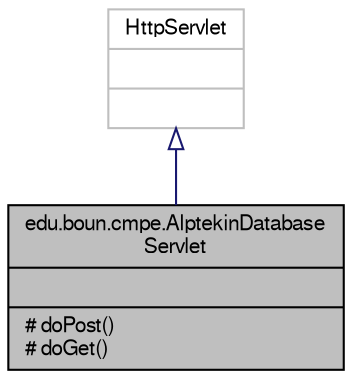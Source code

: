 digraph "edu.boun.cmpe.AlptekinDatabaseServlet"
{
  bgcolor="transparent";
  edge [fontname="FreeSans",fontsize="10",labelfontname="FreeSans",labelfontsize="10"];
  node [fontname="FreeSans",fontsize="10",shape=record];
  Node1 [label="{edu.boun.cmpe.AlptekinDatabase\lServlet\n||# doPost()\l# doGet()\l}",height=0.2,width=0.4,color="black", fillcolor="grey75", style="filled", fontcolor="black"];
  Node2 -> Node1 [dir="back",color="midnightblue",fontsize="10",style="solid",arrowtail="onormal",fontname="FreeSans"];
  Node2 [label="{HttpServlet\n||}",height=0.2,width=0.4,color="grey75"];
}
